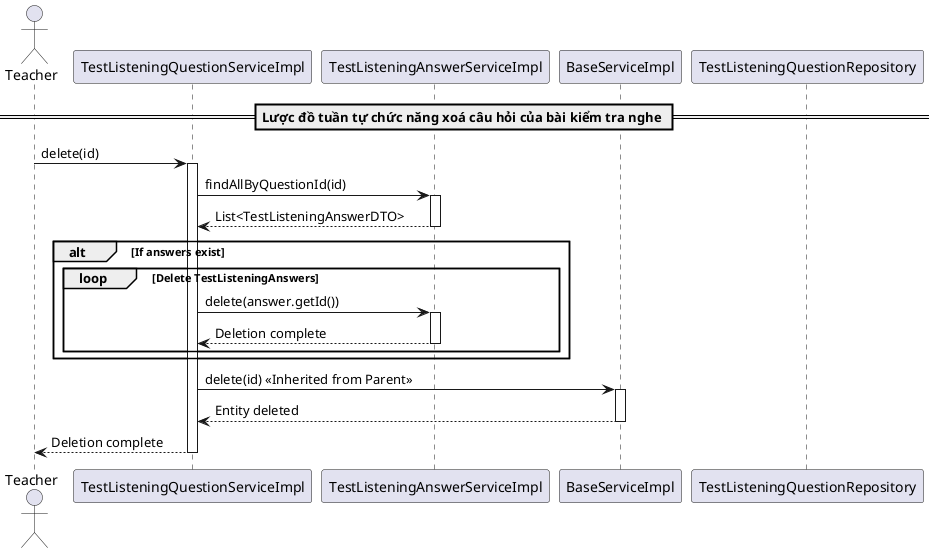 @startuml deleteTestListeningQuestion

actor Teacher
participant "TestListeningQuestionServiceImpl" as TestListeningQuestionService
participant "TestListeningAnswerServiceImpl" as TestListeningAnswerService
participant "BaseServiceImpl" as BaseService
participant "TestListeningQuestionRepository" as Repository

== Lược đồ tuần tự chức năng xoá câu hỏi của bài kiểm tra nghe ==
Teacher -> TestListeningQuestionService: delete(id)
activate TestListeningQuestionService

TestListeningQuestionService -> TestListeningAnswerService: findAllByQuestionId(id)
activate TestListeningAnswerService
TestListeningAnswerService --> TestListeningQuestionService: List<TestListeningAnswerDTO>
deactivate TestListeningAnswerService

alt If answers exist
    loop Delete TestListeningAnswers
        TestListeningQuestionService -> TestListeningAnswerService: delete(answer.getId())
        activate TestListeningAnswerService
        TestListeningAnswerService --> TestListeningQuestionService: Deletion complete
        deactivate TestListeningAnswerService
    end
end

TestListeningQuestionService -> BaseService: delete(id) << Inherited from Parent >>
activate BaseService
BaseService --> TestListeningQuestionService: Entity deleted
deactivate BaseService

TestListeningQuestionService --> Teacher: Deletion complete
deactivate TestListeningQuestionService

@enduml
